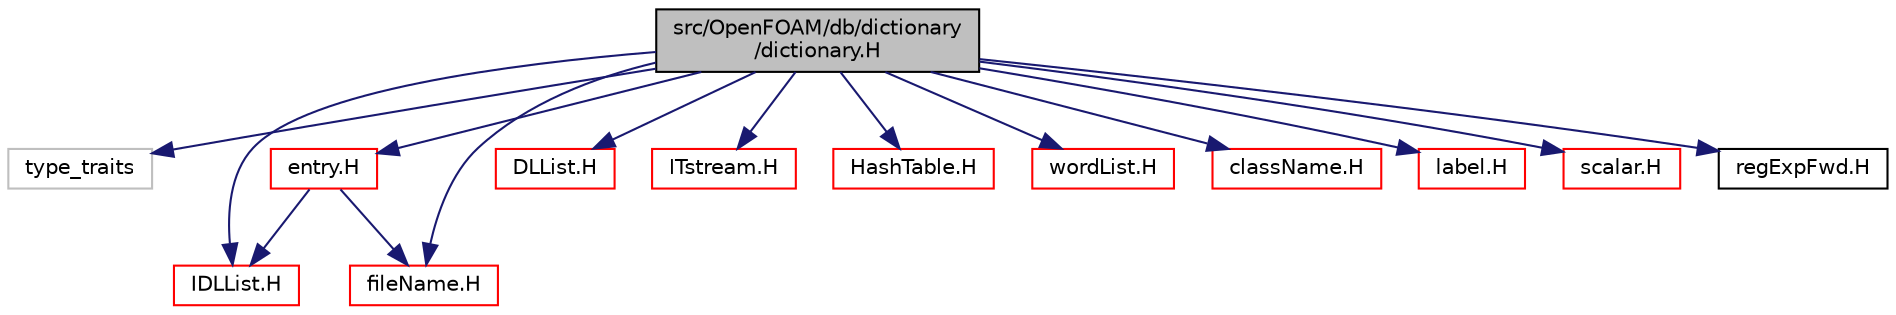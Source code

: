 digraph "src/OpenFOAM/db/dictionary/dictionary.H"
{
  bgcolor="transparent";
  edge [fontname="Helvetica",fontsize="10",labelfontname="Helvetica",labelfontsize="10"];
  node [fontname="Helvetica",fontsize="10",shape=record];
  Node1 [label="src/OpenFOAM/db/dictionary\l/dictionary.H",height=0.2,width=0.4,color="black", fillcolor="grey75", style="filled" fontcolor="black"];
  Node1 -> Node2 [color="midnightblue",fontsize="10",style="solid",fontname="Helvetica"];
  Node2 [label="type_traits",height=0.2,width=0.4,color="grey75"];
  Node1 -> Node3 [color="midnightblue",fontsize="10",style="solid",fontname="Helvetica"];
  Node3 [label="entry.H",height=0.2,width=0.4,color="red",URL="$entry_8H.html"];
  Node3 -> Node4 [color="midnightblue",fontsize="10",style="solid",fontname="Helvetica"];
  Node4 [label="IDLList.H",height=0.2,width=0.4,color="red",URL="$IDLList_8H.html",tooltip="Intrusive doubly-linked list. "];
  Node3 -> Node5 [color="midnightblue",fontsize="10",style="solid",fontname="Helvetica"];
  Node5 [label="fileName.H",height=0.2,width=0.4,color="red",URL="$fileName_8H.html"];
  Node1 -> Node4 [color="midnightblue",fontsize="10",style="solid",fontname="Helvetica"];
  Node1 -> Node6 [color="midnightblue",fontsize="10",style="solid",fontname="Helvetica"];
  Node6 [label="DLList.H",height=0.2,width=0.4,color="red",URL="$DLList_8H.html",tooltip="Non-intrusive doubly-linked list. "];
  Node1 -> Node5 [color="midnightblue",fontsize="10",style="solid",fontname="Helvetica"];
  Node1 -> Node7 [color="midnightblue",fontsize="10",style="solid",fontname="Helvetica"];
  Node7 [label="ITstream.H",height=0.2,width=0.4,color="red",URL="$ITstream_8H.html"];
  Node1 -> Node8 [color="midnightblue",fontsize="10",style="solid",fontname="Helvetica"];
  Node8 [label="HashTable.H",height=0.2,width=0.4,color="red",URL="$HashTable_8H.html"];
  Node1 -> Node9 [color="midnightblue",fontsize="10",style="solid",fontname="Helvetica"];
  Node9 [label="wordList.H",height=0.2,width=0.4,color="red",URL="$wordList_8H.html"];
  Node1 -> Node10 [color="midnightblue",fontsize="10",style="solid",fontname="Helvetica"];
  Node10 [label="className.H",height=0.2,width=0.4,color="red",URL="$className_8H.html",tooltip="Macro definitions for declaring ClassName(), NamespaceName(), etc. "];
  Node1 -> Node11 [color="midnightblue",fontsize="10",style="solid",fontname="Helvetica"];
  Node11 [label="label.H",height=0.2,width=0.4,color="red",URL="$label_8H.html"];
  Node1 -> Node12 [color="midnightblue",fontsize="10",style="solid",fontname="Helvetica"];
  Node12 [label="scalar.H",height=0.2,width=0.4,color="red",URL="$scalar_8H.html"];
  Node1 -> Node13 [color="midnightblue",fontsize="10",style="solid",fontname="Helvetica"];
  Node13 [label="regExpFwd.H",height=0.2,width=0.4,color="black",URL="$regExpFwd_8H.html"];
}
